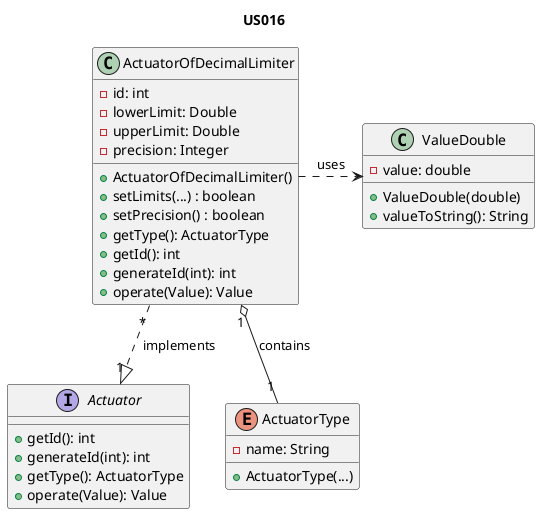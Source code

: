 @startuml

title US016

/'As Product Owner, I want the system to have a type of actuator that sets a
decimal value in the range defined by [lower limit, upper limit] and predefined
precision.'/

interface Actuator {
    + getId(): int
    + generateId(int): int
    + getType(): ActuatorType
    + operate(Value): Value
}

class ActuatorOfDecimalLimiter {
    - id: int
    - lowerLimit: Double
    - upperLimit: Double
    - precision: Integer
    + ActuatorOfDecimalLimiter()
    + setLimits(...) : boolean
    + setPrecision() : boolean
    + getType(): ActuatorType
    + getId(): int
    + generateId(int): int
    + operate(Value): Value
}

class ValueDouble {
    - value: double
    + ValueDouble(double)
    + valueToString(): String
}

enum ActuatorType {
    - name: String
    + ActuatorType(...)
}

ActuatorOfDecimalLimiter"*" ..|>"1" Actuator : " implements"
ActuatorOfDecimalLimiter"1" o-- "1" ActuatorType : "contains"
ActuatorOfDecimalLimiter .right.> ValueDouble : "uses"

@enduml